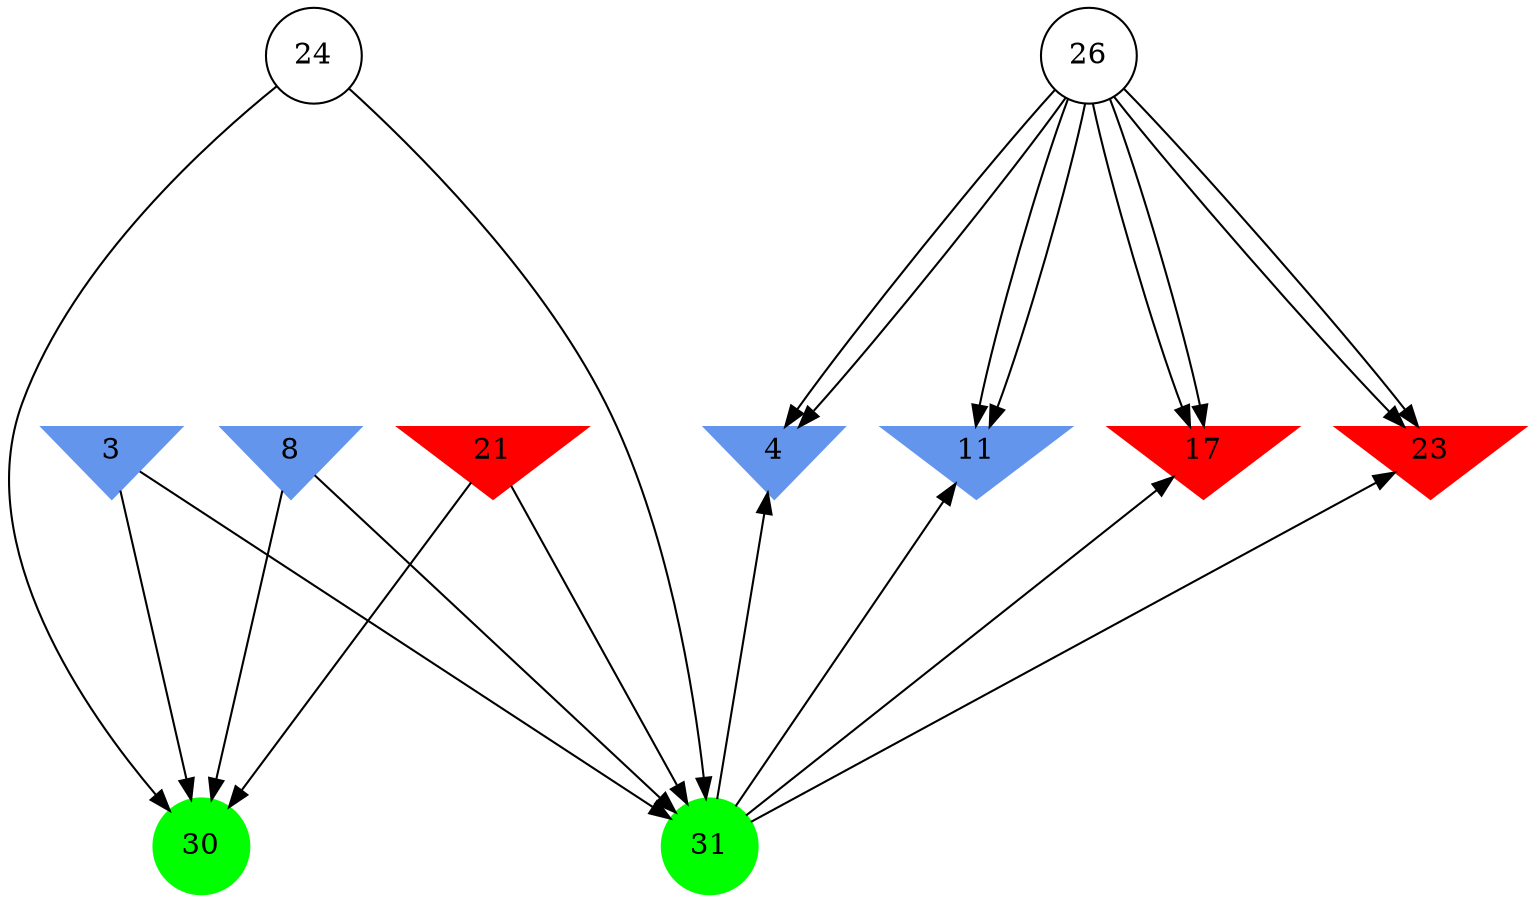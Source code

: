 digraph brain {
	ranksep=2.0;
	3 [shape=invtriangle,style=filled,color=cornflowerblue];
	4 [shape=invtriangle,style=filled,color=cornflowerblue];
	8 [shape=invtriangle,style=filled,color=cornflowerblue];
	11 [shape=invtriangle,style=filled,color=cornflowerblue];
	17 [shape=invtriangle,style=filled,color=red];
	21 [shape=invtriangle,style=filled,color=red];
	23 [shape=invtriangle,style=filled,color=red];
	24 [shape=circle,color=black];
	26 [shape=circle,color=black];
	30 [shape=circle,style=filled,color=green];
	31 [shape=circle,style=filled,color=green];
	31	->	11;
	31	->	4;
	31	->	23;
	31	->	17;
	26	->	11;
	26	->	4;
	26	->	23;
	26	->	17;
	26	->	11;
	26	->	4;
	26	->	23;
	26	->	17;
	24	->	31;
	24	->	30;
	8	->	31;
	8	->	30;
	21	->	31;
	21	->	30;
	3	->	31;
	3	->	30;
	{ rank=same; 3; 4; 8; 11; 17; 21; 23; }
	{ rank=same; 24; 26; }
	{ rank=same; 30; 31; }
}
